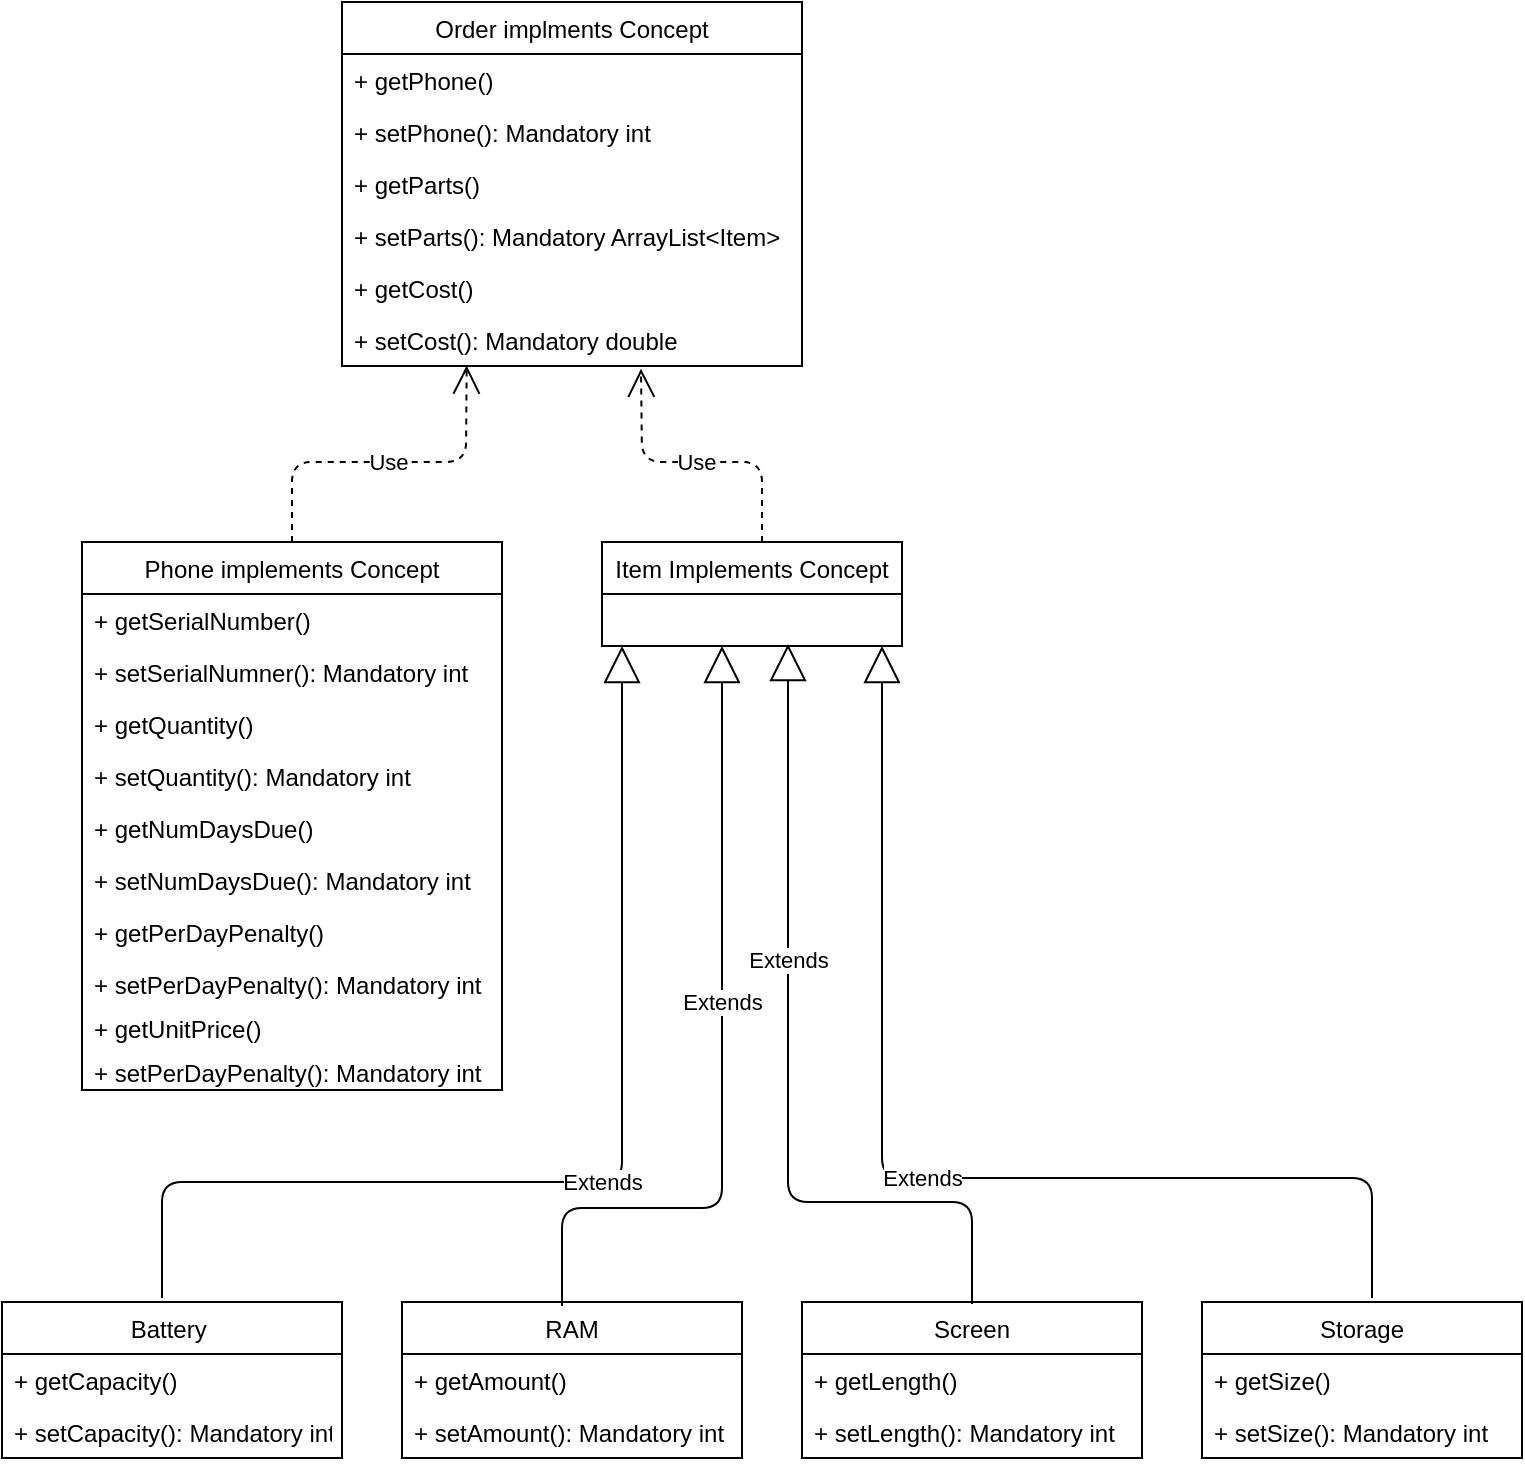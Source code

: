<mxfile version="12.3.6" type="github" pages="1"><diagram id="qj_NuWzN8KbYVyg2O2Ky" name="Page-1"><mxGraphModel dx="1550" dy="868" grid="1" gridSize="10" guides="1" tooltips="1" connect="1" arrows="1" fold="1" page="1" pageScale="1" pageWidth="827" pageHeight="1169" math="0" shadow="0"><root><mxCell id="0"/><mxCell id="1" parent="0"/><mxCell id="p4KBoVUchiTkdjJOsmrw-1" value="Battery " style="swimlane;fontStyle=0;childLayout=stackLayout;horizontal=1;startSize=26;fillColor=none;horizontalStack=0;resizeParent=1;resizeParentMax=0;resizeLast=0;collapsible=1;marginBottom=0;" vertex="1" parent="1"><mxGeometry x="20" y="740" width="170" height="78" as="geometry"/></mxCell><mxCell id="p4KBoVUchiTkdjJOsmrw-2" value="+ getCapacity()" style="text;strokeColor=none;fillColor=none;align=left;verticalAlign=top;spacingLeft=4;spacingRight=4;overflow=hidden;rotatable=0;points=[[0,0.5],[1,0.5]];portConstraint=eastwest;" vertex="1" parent="p4KBoVUchiTkdjJOsmrw-1"><mxGeometry y="26" width="170" height="26" as="geometry"/></mxCell><mxCell id="p4KBoVUchiTkdjJOsmrw-3" value="+ setCapacity(): Mandatory int " style="text;strokeColor=none;fillColor=none;align=left;verticalAlign=top;spacingLeft=4;spacingRight=4;overflow=hidden;rotatable=0;points=[[0,0.5],[1,0.5]];portConstraint=eastwest;" vertex="1" parent="p4KBoVUchiTkdjJOsmrw-1"><mxGeometry y="52" width="170" height="26" as="geometry"/></mxCell><mxCell id="p4KBoVUchiTkdjJOsmrw-5" value="Item Implements Concept" style="swimlane;fontStyle=0;childLayout=stackLayout;horizontal=1;startSize=26;fillColor=none;horizontalStack=0;resizeParent=1;resizeParentMax=0;resizeLast=0;collapsible=1;marginBottom=0;" vertex="1" parent="1"><mxGeometry x="320" y="360" width="150" height="52" as="geometry"/></mxCell><mxCell id="p4KBoVUchiTkdjJOsmrw-9" value="RAM" style="swimlane;fontStyle=0;childLayout=stackLayout;horizontal=1;startSize=26;fillColor=none;horizontalStack=0;resizeParent=1;resizeParentMax=0;resizeLast=0;collapsible=1;marginBottom=0;" vertex="1" parent="1"><mxGeometry x="220" y="740" width="170" height="78" as="geometry"/></mxCell><mxCell id="p4KBoVUchiTkdjJOsmrw-10" value="+ getAmount()" style="text;strokeColor=none;fillColor=none;align=left;verticalAlign=top;spacingLeft=4;spacingRight=4;overflow=hidden;rotatable=0;points=[[0,0.5],[1,0.5]];portConstraint=eastwest;" vertex="1" parent="p4KBoVUchiTkdjJOsmrw-9"><mxGeometry y="26" width="170" height="26" as="geometry"/></mxCell><mxCell id="p4KBoVUchiTkdjJOsmrw-11" value="+ setAmount(): Mandatory int" style="text;strokeColor=none;fillColor=none;align=left;verticalAlign=top;spacingLeft=4;spacingRight=4;overflow=hidden;rotatable=0;points=[[0,0.5],[1,0.5]];portConstraint=eastwest;" vertex="1" parent="p4KBoVUchiTkdjJOsmrw-9"><mxGeometry y="52" width="170" height="26" as="geometry"/></mxCell><mxCell id="p4KBoVUchiTkdjJOsmrw-13" value="Screen" style="swimlane;fontStyle=0;childLayout=stackLayout;horizontal=1;startSize=26;fillColor=none;horizontalStack=0;resizeParent=1;resizeParentMax=0;resizeLast=0;collapsible=1;marginBottom=0;" vertex="1" parent="1"><mxGeometry x="420" y="740" width="170" height="78" as="geometry"/></mxCell><mxCell id="p4KBoVUchiTkdjJOsmrw-14" value="+ getLength()" style="text;strokeColor=none;fillColor=none;align=left;verticalAlign=top;spacingLeft=4;spacingRight=4;overflow=hidden;rotatable=0;points=[[0,0.5],[1,0.5]];portConstraint=eastwest;" vertex="1" parent="p4KBoVUchiTkdjJOsmrw-13"><mxGeometry y="26" width="170" height="26" as="geometry"/></mxCell><mxCell id="p4KBoVUchiTkdjJOsmrw-15" value="+ setLength(): Mandatory int" style="text;strokeColor=none;fillColor=none;align=left;verticalAlign=top;spacingLeft=4;spacingRight=4;overflow=hidden;rotatable=0;points=[[0,0.5],[1,0.5]];portConstraint=eastwest;" vertex="1" parent="p4KBoVUchiTkdjJOsmrw-13"><mxGeometry y="52" width="170" height="26" as="geometry"/></mxCell><mxCell id="p4KBoVUchiTkdjJOsmrw-18" value="Storage" style="swimlane;fontStyle=0;childLayout=stackLayout;horizontal=1;startSize=26;fillColor=none;horizontalStack=0;resizeParent=1;resizeParentMax=0;resizeLast=0;collapsible=1;marginBottom=0;" vertex="1" parent="1"><mxGeometry x="620" y="740" width="160" height="78" as="geometry"/></mxCell><mxCell id="p4KBoVUchiTkdjJOsmrw-19" value="+ getSize()" style="text;strokeColor=none;fillColor=none;align=left;verticalAlign=top;spacingLeft=4;spacingRight=4;overflow=hidden;rotatable=0;points=[[0,0.5],[1,0.5]];portConstraint=eastwest;" vertex="1" parent="p4KBoVUchiTkdjJOsmrw-18"><mxGeometry y="26" width="160" height="26" as="geometry"/></mxCell><mxCell id="p4KBoVUchiTkdjJOsmrw-20" value="+ setSize(): Mandatory int" style="text;strokeColor=none;fillColor=none;align=left;verticalAlign=top;spacingLeft=4;spacingRight=4;overflow=hidden;rotatable=0;points=[[0,0.5],[1,0.5]];portConstraint=eastwest;" vertex="1" parent="p4KBoVUchiTkdjJOsmrw-18"><mxGeometry y="52" width="160" height="26" as="geometry"/></mxCell><mxCell id="p4KBoVUchiTkdjJOsmrw-22" value="Extends" style="endArrow=block;endSize=16;endFill=0;html=1;" edge="1" parent="1"><mxGeometry width="160" relative="1" as="geometry"><mxPoint x="100" y="738" as="sourcePoint"/><mxPoint x="330" y="412" as="targetPoint"/><Array as="points"><mxPoint x="100" y="680"/><mxPoint x="240" y="680"/><mxPoint x="330" y="680"/></Array></mxGeometry></mxCell><mxCell id="p4KBoVUchiTkdjJOsmrw-23" value="Extends" style="endArrow=block;endSize=16;endFill=0;html=1;" edge="1" parent="1"><mxGeometry x="0.132" width="160" relative="1" as="geometry"><mxPoint x="300" y="742" as="sourcePoint"/><mxPoint x="380" y="412" as="targetPoint"/><Array as="points"><mxPoint x="300" y="693"/><mxPoint x="380" y="693"/></Array><mxPoint as="offset"/></mxGeometry></mxCell><mxCell id="p4KBoVUchiTkdjJOsmrw-24" value="Extends" style="endArrow=block;endSize=16;endFill=0;html=1;exitX=0.5;exitY=0;exitDx=0;exitDy=0;" edge="1" parent="1"><mxGeometry width="160" relative="1" as="geometry"><mxPoint x="705" y="738" as="sourcePoint"/><mxPoint x="460" y="412" as="targetPoint"/><Array as="points"><mxPoint x="705" y="678"/><mxPoint x="460" y="678"/></Array></mxGeometry></mxCell><mxCell id="p4KBoVUchiTkdjJOsmrw-25" value="Extends" style="endArrow=block;endSize=16;endFill=0;html=1;exitX=0.5;exitY=0;exitDx=0;exitDy=0;" edge="1" parent="1"><mxGeometry x="0.251" width="160" relative="1" as="geometry"><mxPoint x="505" y="741" as="sourcePoint"/><mxPoint x="413" y="411" as="targetPoint"/><Array as="points"><mxPoint x="505" y="690"/><mxPoint x="413" y="690"/></Array><mxPoint as="offset"/></mxGeometry></mxCell><mxCell id="p4KBoVUchiTkdjJOsmrw-26" value="Phone implements Concept" style="swimlane;fontStyle=0;childLayout=stackLayout;horizontal=1;startSize=26;fillColor=none;horizontalStack=0;resizeParent=1;resizeParentMax=0;resizeLast=0;collapsible=1;marginBottom=0;" vertex="1" parent="1"><mxGeometry x="60" y="360" width="210" height="274" as="geometry"/></mxCell><mxCell id="p4KBoVUchiTkdjJOsmrw-27" value="+ getSerialNumber()" style="text;strokeColor=none;fillColor=none;align=left;verticalAlign=top;spacingLeft=4;spacingRight=4;overflow=hidden;rotatable=0;points=[[0,0.5],[1,0.5]];portConstraint=eastwest;" vertex="1" parent="p4KBoVUchiTkdjJOsmrw-26"><mxGeometry y="26" width="210" height="26" as="geometry"/></mxCell><mxCell id="p4KBoVUchiTkdjJOsmrw-28" value="+ setSerialNumner(): Mandatory int" style="text;strokeColor=none;fillColor=none;align=left;verticalAlign=top;spacingLeft=4;spacingRight=4;overflow=hidden;rotatable=0;points=[[0,0.5],[1,0.5]];portConstraint=eastwest;" vertex="1" parent="p4KBoVUchiTkdjJOsmrw-26"><mxGeometry y="52" width="210" height="26" as="geometry"/></mxCell><mxCell id="p4KBoVUchiTkdjJOsmrw-29" value="+ getQuantity()" style="text;strokeColor=none;fillColor=none;align=left;verticalAlign=top;spacingLeft=4;spacingRight=4;overflow=hidden;rotatable=0;points=[[0,0.5],[1,0.5]];portConstraint=eastwest;" vertex="1" parent="p4KBoVUchiTkdjJOsmrw-26"><mxGeometry y="78" width="210" height="26" as="geometry"/></mxCell><mxCell id="p4KBoVUchiTkdjJOsmrw-31" value="+ setQuantity(): Mandatory int" style="text;strokeColor=none;fillColor=none;align=left;verticalAlign=top;spacingLeft=4;spacingRight=4;overflow=hidden;rotatable=0;points=[[0,0.5],[1,0.5]];portConstraint=eastwest;" vertex="1" parent="p4KBoVUchiTkdjJOsmrw-26"><mxGeometry y="104" width="210" height="26" as="geometry"/></mxCell><mxCell id="p4KBoVUchiTkdjJOsmrw-45" value="+ getNumDaysDue()" style="text;strokeColor=none;fillColor=none;align=left;verticalAlign=top;spacingLeft=4;spacingRight=4;overflow=hidden;rotatable=0;points=[[0,0.5],[1,0.5]];portConstraint=eastwest;" vertex="1" parent="p4KBoVUchiTkdjJOsmrw-26"><mxGeometry y="130" width="210" height="26" as="geometry"/></mxCell><mxCell id="p4KBoVUchiTkdjJOsmrw-46" value="+ setNumDaysDue(): Mandatory int" style="text;strokeColor=none;fillColor=none;align=left;verticalAlign=top;spacingLeft=4;spacingRight=4;overflow=hidden;rotatable=0;points=[[0,0.5],[1,0.5]];portConstraint=eastwest;" vertex="1" parent="p4KBoVUchiTkdjJOsmrw-26"><mxGeometry y="156" width="210" height="26" as="geometry"/></mxCell><mxCell id="p4KBoVUchiTkdjJOsmrw-47" value="+ getPerDayPenalty()" style="text;strokeColor=none;fillColor=none;align=left;verticalAlign=top;spacingLeft=4;spacingRight=4;overflow=hidden;rotatable=0;points=[[0,0.5],[1,0.5]];portConstraint=eastwest;" vertex="1" parent="p4KBoVUchiTkdjJOsmrw-26"><mxGeometry y="182" width="210" height="26" as="geometry"/></mxCell><mxCell id="p4KBoVUchiTkdjJOsmrw-48" value="+ setPerDayPenalty(): Mandatory int" style="text;strokeColor=none;fillColor=none;align=left;verticalAlign=top;spacingLeft=4;spacingRight=4;overflow=hidden;rotatable=0;points=[[0,0.5],[1,0.5]];portConstraint=eastwest;" vertex="1" parent="p4KBoVUchiTkdjJOsmrw-26"><mxGeometry y="208" width="210" height="22" as="geometry"/></mxCell><mxCell id="p4KBoVUchiTkdjJOsmrw-49" value="+ getUnitPrice()" style="text;strokeColor=none;fillColor=none;align=left;verticalAlign=top;spacingLeft=4;spacingRight=4;overflow=hidden;rotatable=0;points=[[0,0.5],[1,0.5]];portConstraint=eastwest;" vertex="1" parent="p4KBoVUchiTkdjJOsmrw-26"><mxGeometry y="230" width="210" height="22" as="geometry"/></mxCell><mxCell id="p4KBoVUchiTkdjJOsmrw-50" value="+ setPerDayPenalty(): Mandatory int" style="text;strokeColor=none;fillColor=none;align=left;verticalAlign=top;spacingLeft=4;spacingRight=4;overflow=hidden;rotatable=0;points=[[0,0.5],[1,0.5]];portConstraint=eastwest;" vertex="1" parent="p4KBoVUchiTkdjJOsmrw-26"><mxGeometry y="252" width="210" height="22" as="geometry"/></mxCell><mxCell id="p4KBoVUchiTkdjJOsmrw-51" value="Order implments Concept" style="swimlane;fontStyle=0;childLayout=stackLayout;horizontal=1;startSize=26;fillColor=none;horizontalStack=0;resizeParent=1;resizeParentMax=0;resizeLast=0;collapsible=1;marginBottom=0;" vertex="1" parent="1"><mxGeometry x="190" y="90" width="230" height="182" as="geometry"/></mxCell><mxCell id="p4KBoVUchiTkdjJOsmrw-52" value="+ getPhone()" style="text;strokeColor=none;fillColor=none;align=left;verticalAlign=top;spacingLeft=4;spacingRight=4;overflow=hidden;rotatable=0;points=[[0,0.5],[1,0.5]];portConstraint=eastwest;" vertex="1" parent="p4KBoVUchiTkdjJOsmrw-51"><mxGeometry y="26" width="230" height="26" as="geometry"/></mxCell><mxCell id="p4KBoVUchiTkdjJOsmrw-53" value="+ setPhone(): Mandatory int" style="text;strokeColor=none;fillColor=none;align=left;verticalAlign=top;spacingLeft=4;spacingRight=4;overflow=hidden;rotatable=0;points=[[0,0.5],[1,0.5]];portConstraint=eastwest;" vertex="1" parent="p4KBoVUchiTkdjJOsmrw-51"><mxGeometry y="52" width="230" height="26" as="geometry"/></mxCell><mxCell id="p4KBoVUchiTkdjJOsmrw-54" value="+ getParts()" style="text;strokeColor=none;fillColor=none;align=left;verticalAlign=top;spacingLeft=4;spacingRight=4;overflow=hidden;rotatable=0;points=[[0,0.5],[1,0.5]];portConstraint=eastwest;" vertex="1" parent="p4KBoVUchiTkdjJOsmrw-51"><mxGeometry y="78" width="230" height="26" as="geometry"/></mxCell><mxCell id="p4KBoVUchiTkdjJOsmrw-60" value="+ setParts(): Mandatory ArrayList&lt;Item&gt;" style="text;strokeColor=none;fillColor=none;align=left;verticalAlign=top;spacingLeft=4;spacingRight=4;overflow=hidden;rotatable=0;points=[[0,0.5],[1,0.5]];portConstraint=eastwest;" vertex="1" parent="p4KBoVUchiTkdjJOsmrw-51"><mxGeometry y="104" width="230" height="26" as="geometry"/></mxCell><mxCell id="p4KBoVUchiTkdjJOsmrw-61" value="+ getCost()" style="text;strokeColor=none;fillColor=none;align=left;verticalAlign=top;spacingLeft=4;spacingRight=4;overflow=hidden;rotatable=0;points=[[0,0.5],[1,0.5]];portConstraint=eastwest;" vertex="1" parent="p4KBoVUchiTkdjJOsmrw-51"><mxGeometry y="130" width="230" height="26" as="geometry"/></mxCell><mxCell id="p4KBoVUchiTkdjJOsmrw-69" value="+ setCost(): Mandatory double" style="text;strokeColor=none;fillColor=none;align=left;verticalAlign=top;spacingLeft=4;spacingRight=4;overflow=hidden;rotatable=0;points=[[0,0.5],[1,0.5]];portConstraint=eastwest;" vertex="1" parent="p4KBoVUchiTkdjJOsmrw-51"><mxGeometry y="156" width="230" height="26" as="geometry"/></mxCell><mxCell id="p4KBoVUchiTkdjJOsmrw-70" value="Use" style="endArrow=open;endSize=12;dashed=1;html=1;entryX=0.271;entryY=0.992;entryDx=0;entryDy=0;entryPerimeter=0;exitX=0.5;exitY=0;exitDx=0;exitDy=0;" edge="1" parent="1" source="p4KBoVUchiTkdjJOsmrw-26" target="p4KBoVUchiTkdjJOsmrw-69"><mxGeometry width="160" relative="1" as="geometry"><mxPoint x="20" y="840" as="sourcePoint"/><mxPoint x="180" y="840" as="targetPoint"/><Array as="points"><mxPoint x="165" y="320"/><mxPoint x="252" y="320"/></Array></mxGeometry></mxCell><mxCell id="p4KBoVUchiTkdjJOsmrw-71" value="Use" style="endArrow=open;endSize=12;dashed=1;html=1;entryX=0.65;entryY=1.054;entryDx=0;entryDy=0;entryPerimeter=0;" edge="1" parent="1" target="p4KBoVUchiTkdjJOsmrw-69"><mxGeometry width="160" relative="1" as="geometry"><mxPoint x="400" y="360" as="sourcePoint"/><mxPoint x="262.33" y="281.792" as="targetPoint"/><Array as="points"><mxPoint x="400" y="320"/><mxPoint x="340" y="320"/></Array></mxGeometry></mxCell></root></mxGraphModel></diagram></mxfile>